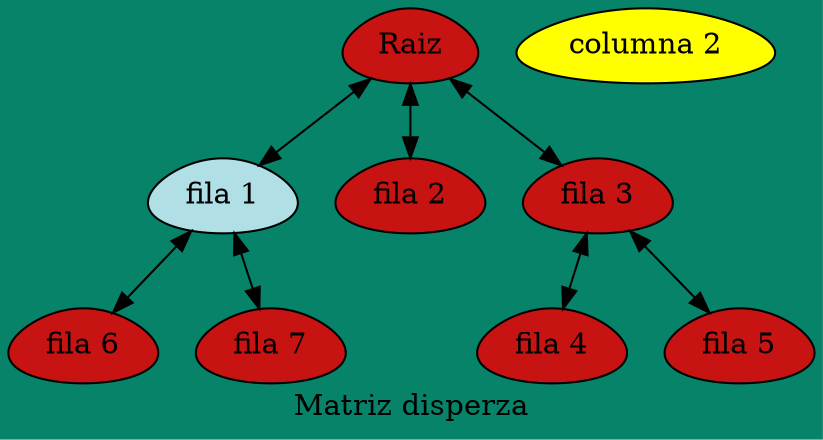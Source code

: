 digraph L {
    node[shape = egg fillcolor = "#c81313" style = filled]
    
    label = "Matriz disperza" // Pie de grafo
    bgcolor = "#07836a" // background
    
    subgraph name {
        raiz[label = "Raiz"]
        edge[dir = "both"]
        // Crear cabezeras de las filas
        fila1[label = "fila 1" group = 1, fillcolor = powderblue]; 
        fila2[label = "fila 2" group = 1]; 
        fila3[label = "fila 3" group = 1]; 
        fila4[label = "fila 4" group = 1]; 
        fila5[label = "fila 5" group = 1];
        fila6[label = "fila 6" group = 1]; 
        fila7[label = "fila 7" group = 1];

        // Enlazamos los nodos 'FILA'
        raiz -> fila1
        raiz -> fila2
        raiz -> fila3
        fila3 -> fila4
        fila3 -> fila5
        fila1 -> fila6
        fila1 -> fila7 

        // Hacemos las columnas
        columna1[label = "columna 2", group = 2, fillcolor = yellow]
        //columna2[label = "columna 2", group = 3]
        //columna3[label = "columna 3", group = 4]
        //columna4[label = "columna 4", group = 5]

        
    }
} 